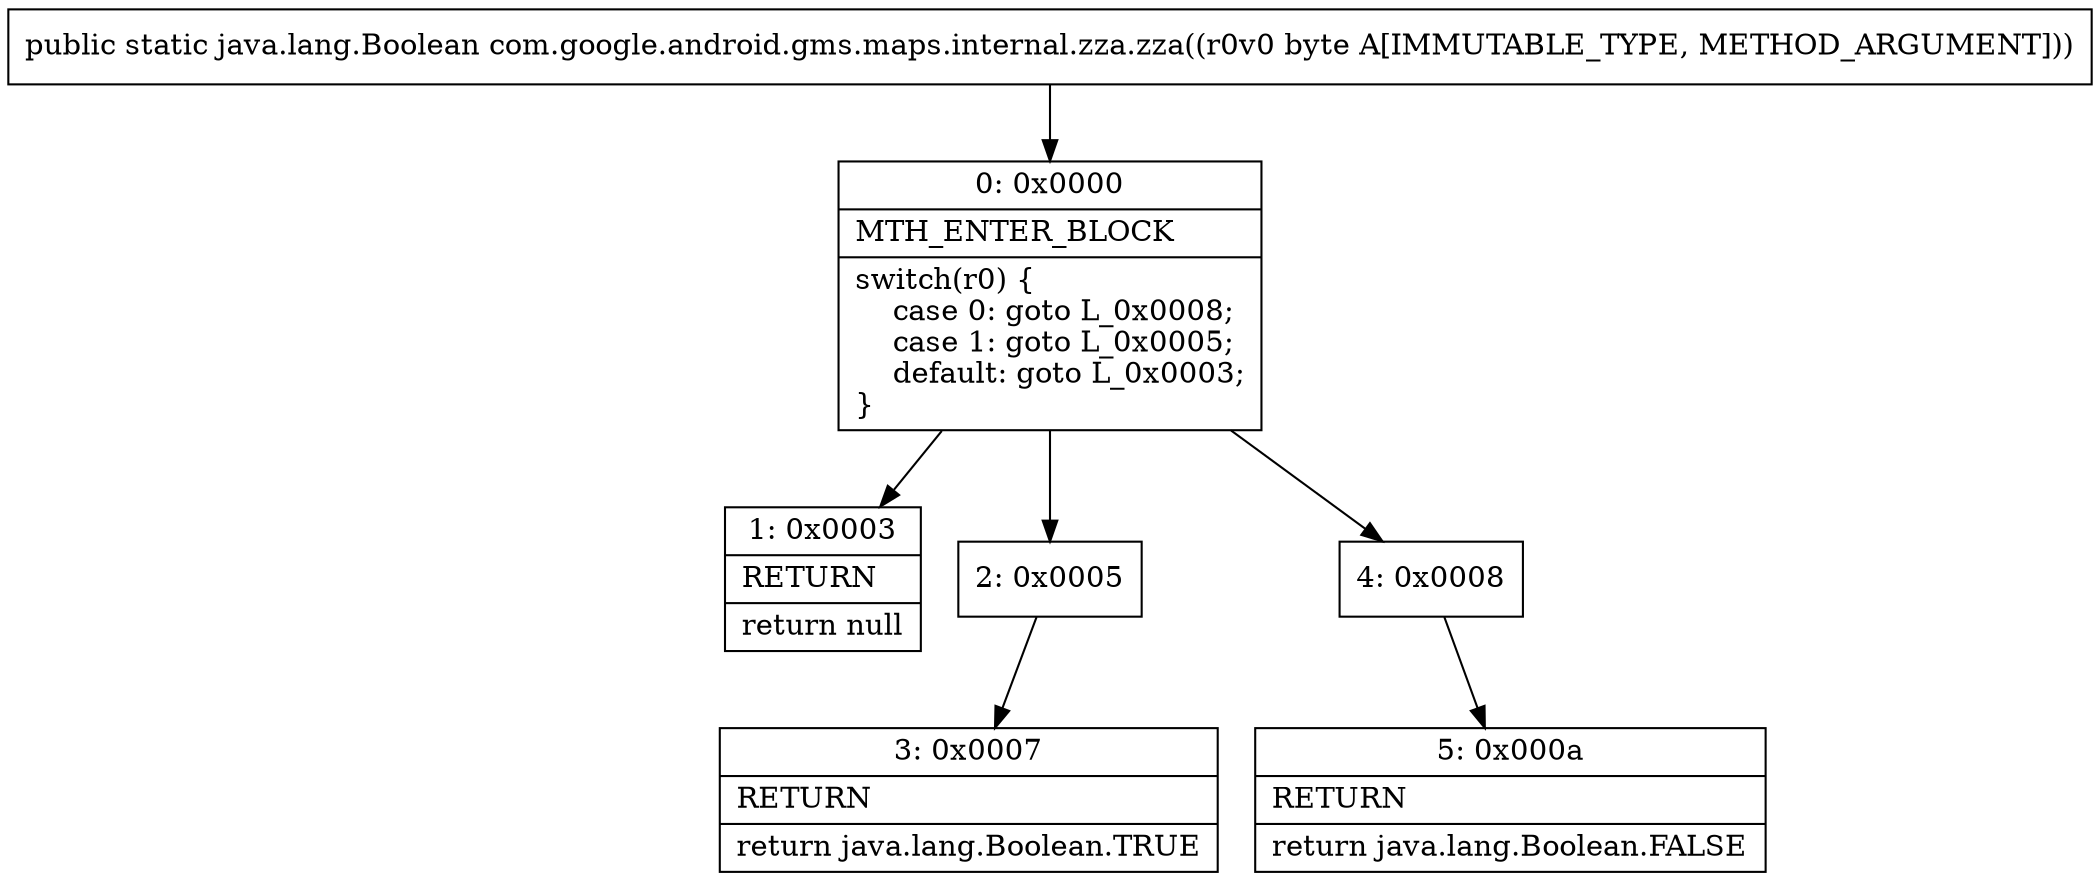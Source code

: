 digraph "CFG forcom.google.android.gms.maps.internal.zza.zza(B)Ljava\/lang\/Boolean;" {
Node_0 [shape=record,label="{0\:\ 0x0000|MTH_ENTER_BLOCK\l|switch(r0) \{\l    case 0: goto L_0x0008;\l    case 1: goto L_0x0005;\l    default: goto L_0x0003;\l\}\l}"];
Node_1 [shape=record,label="{1\:\ 0x0003|RETURN\l|return null\l}"];
Node_2 [shape=record,label="{2\:\ 0x0005}"];
Node_3 [shape=record,label="{3\:\ 0x0007|RETURN\l|return java.lang.Boolean.TRUE\l}"];
Node_4 [shape=record,label="{4\:\ 0x0008}"];
Node_5 [shape=record,label="{5\:\ 0x000a|RETURN\l|return java.lang.Boolean.FALSE\l}"];
MethodNode[shape=record,label="{public static java.lang.Boolean com.google.android.gms.maps.internal.zza.zza((r0v0 byte A[IMMUTABLE_TYPE, METHOD_ARGUMENT])) }"];
MethodNode -> Node_0;
Node_0 -> Node_1;
Node_0 -> Node_2;
Node_0 -> Node_4;
Node_2 -> Node_3;
Node_4 -> Node_5;
}

